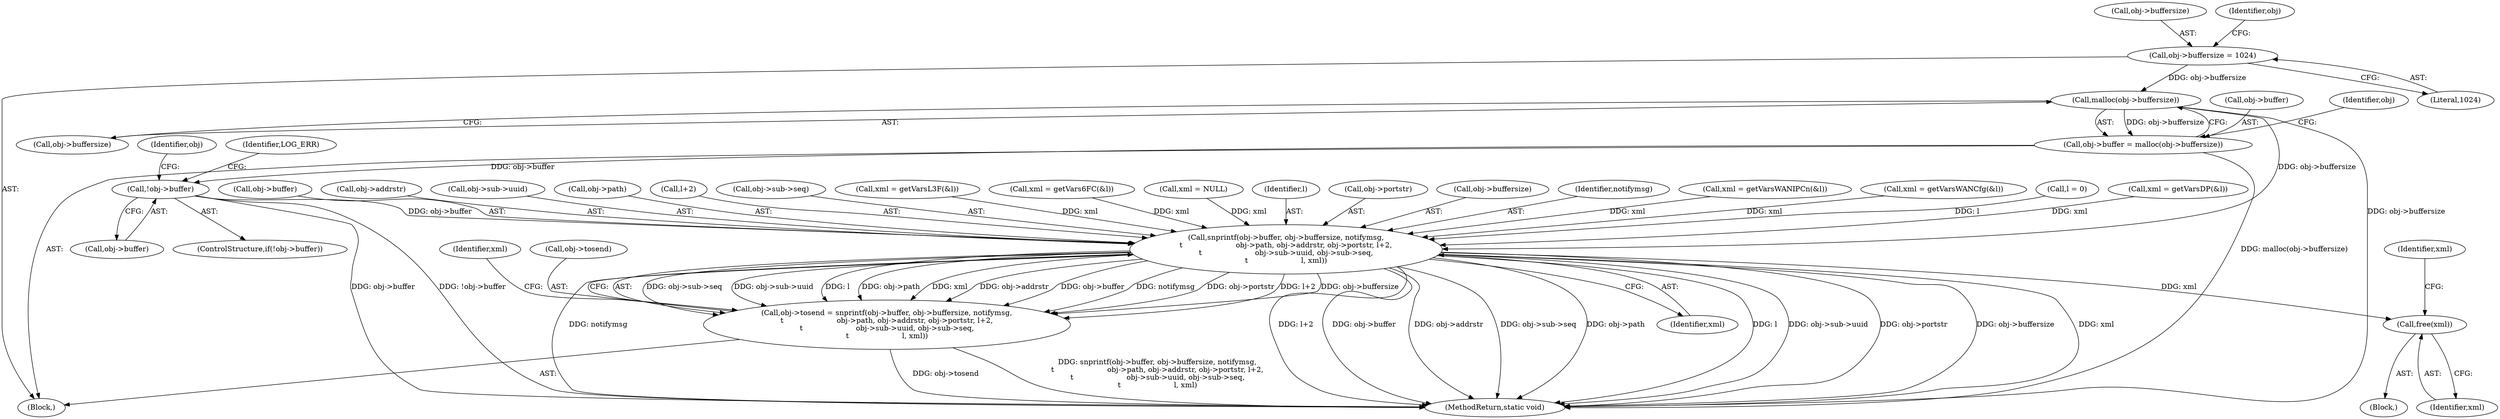 digraph "1_miniupnp_bec6ccec63cadc95655721bc0e1dd49dac759d94@API" {
"1000179" [label="(Call,malloc(obj->buffersize))"];
"1000170" [label="(Call,obj->buffersize = 1024)"];
"1000175" [label="(Call,obj->buffer = malloc(obj->buffersize))"];
"1000184" [label="(Call,!obj->buffer)"];
"1000208" [label="(Call,snprintf(obj->buffer, obj->buffersize, notifymsg,\n\t                       obj->path, obj->addrstr, obj->portstr, l+2,\n\t                       obj->sub->uuid, obj->sub->seq,\n\t                       l, xml))"];
"1000204" [label="(Call,obj->tosend = snprintf(obj->buffer, obj->buffersize, notifymsg,\n\t                       obj->path, obj->addrstr, obj->portstr, l+2,\n\t                       obj->sub->uuid, obj->sub->seq,\n\t                       l, xml))"];
"1000243" [label="(Call,free(xml))"];
"1000205" [label="(Call,obj->tosend)"];
"1000228" [label="(Call,obj->sub->uuid)"];
"1000246" [label="(Identifier,xml)"];
"1000190" [label="(Identifier,LOG_ERR)"];
"1000185" [label="(Call,obj->buffer)"];
"1000175" [label="(Call,obj->buffer = malloc(obj->buffersize))"];
"1000208" [label="(Call,snprintf(obj->buffer, obj->buffersize, notifymsg,\n\t                       obj->path, obj->addrstr, obj->portstr, l+2,\n\t                       obj->sub->uuid, obj->sub->seq,\n\t                       l, xml))"];
"1000176" [label="(Call,obj->buffer)"];
"1000253" [label="(MethodReturn,static void)"];
"1000216" [label="(Call,obj->path)"];
"1000179" [label="(Call,malloc(obj->buffersize))"];
"1000174" [label="(Literal,1024)"];
"1000170" [label="(Call,obj->buffersize = 1024)"];
"1000171" [label="(Call,obj->buffersize)"];
"1000206" [label="(Identifier,obj)"];
"1000225" [label="(Call,l+2)"];
"1000233" [label="(Call,obj->sub->seq)"];
"1000241" [label="(Identifier,xml)"];
"1000239" [label="(Identifier,xml)"];
"1000209" [label="(Call,obj->buffer)"];
"1000180" [label="(Call,obj->buffersize)"];
"1000219" [label="(Call,obj->addrstr)"];
"1000244" [label="(Identifier,xml)"];
"1000186" [label="(Identifier,obj)"];
"1000177" [label="(Identifier,obj)"];
"1000104" [label="(Block,)"];
"1000243" [label="(Call,free(xml))"];
"1000204" [label="(Call,obj->tosend = snprintf(obj->buffer, obj->buffersize, notifymsg,\n\t                       obj->path, obj->addrstr, obj->portstr, l+2,\n\t                       obj->sub->uuid, obj->sub->seq,\n\t                       l, xml))"];
"1000242" [label="(Block,)"];
"1000143" [label="(Call,xml = getVarsL3F(&l))"];
"1000150" [label="(Call,xml = getVars6FC(&l))"];
"1000164" [label="(Call,xml = NULL)"];
"1000238" [label="(Identifier,l)"];
"1000222" [label="(Call,obj->portstr)"];
"1000212" [label="(Call,obj->buffersize)"];
"1000215" [label="(Identifier,notifymsg)"];
"1000184" [label="(Call,!obj->buffer)"];
"1000136" [label="(Call,xml = getVarsWANIPCn(&l))"];
"1000129" [label="(Call,xml = getVarsWANCfg(&l))"];
"1000183" [label="(ControlStructure,if(!obj->buffer))"];
"1000167" [label="(Call,l = 0)"];
"1000157" [label="(Call,xml = getVarsDP(&l))"];
"1000179" -> "1000175"  [label="AST: "];
"1000179" -> "1000180"  [label="CFG: "];
"1000180" -> "1000179"  [label="AST: "];
"1000175" -> "1000179"  [label="CFG: "];
"1000179" -> "1000253"  [label="DDG: obj->buffersize"];
"1000179" -> "1000175"  [label="DDG: obj->buffersize"];
"1000170" -> "1000179"  [label="DDG: obj->buffersize"];
"1000179" -> "1000208"  [label="DDG: obj->buffersize"];
"1000170" -> "1000104"  [label="AST: "];
"1000170" -> "1000174"  [label="CFG: "];
"1000171" -> "1000170"  [label="AST: "];
"1000174" -> "1000170"  [label="AST: "];
"1000177" -> "1000170"  [label="CFG: "];
"1000175" -> "1000104"  [label="AST: "];
"1000176" -> "1000175"  [label="AST: "];
"1000186" -> "1000175"  [label="CFG: "];
"1000175" -> "1000253"  [label="DDG: malloc(obj->buffersize)"];
"1000175" -> "1000184"  [label="DDG: obj->buffer"];
"1000184" -> "1000183"  [label="AST: "];
"1000184" -> "1000185"  [label="CFG: "];
"1000185" -> "1000184"  [label="AST: "];
"1000190" -> "1000184"  [label="CFG: "];
"1000206" -> "1000184"  [label="CFG: "];
"1000184" -> "1000253"  [label="DDG: obj->buffer"];
"1000184" -> "1000253"  [label="DDG: !obj->buffer"];
"1000184" -> "1000208"  [label="DDG: obj->buffer"];
"1000208" -> "1000204"  [label="AST: "];
"1000208" -> "1000239"  [label="CFG: "];
"1000209" -> "1000208"  [label="AST: "];
"1000212" -> "1000208"  [label="AST: "];
"1000215" -> "1000208"  [label="AST: "];
"1000216" -> "1000208"  [label="AST: "];
"1000219" -> "1000208"  [label="AST: "];
"1000222" -> "1000208"  [label="AST: "];
"1000225" -> "1000208"  [label="AST: "];
"1000228" -> "1000208"  [label="AST: "];
"1000233" -> "1000208"  [label="AST: "];
"1000238" -> "1000208"  [label="AST: "];
"1000239" -> "1000208"  [label="AST: "];
"1000204" -> "1000208"  [label="CFG: "];
"1000208" -> "1000253"  [label="DDG: l+2"];
"1000208" -> "1000253"  [label="DDG: obj->buffer"];
"1000208" -> "1000253"  [label="DDG: obj->addrstr"];
"1000208" -> "1000253"  [label="DDG: obj->buffersize"];
"1000208" -> "1000253"  [label="DDG: xml"];
"1000208" -> "1000253"  [label="DDG: obj->sub->seq"];
"1000208" -> "1000253"  [label="DDG: obj->path"];
"1000208" -> "1000253"  [label="DDG: l"];
"1000208" -> "1000253"  [label="DDG: obj->sub->uuid"];
"1000208" -> "1000253"  [label="DDG: obj->portstr"];
"1000208" -> "1000253"  [label="DDG: notifymsg"];
"1000208" -> "1000204"  [label="DDG: obj->sub->seq"];
"1000208" -> "1000204"  [label="DDG: obj->sub->uuid"];
"1000208" -> "1000204"  [label="DDG: l"];
"1000208" -> "1000204"  [label="DDG: obj->path"];
"1000208" -> "1000204"  [label="DDG: xml"];
"1000208" -> "1000204"  [label="DDG: obj->addrstr"];
"1000208" -> "1000204"  [label="DDG: obj->buffer"];
"1000208" -> "1000204"  [label="DDG: notifymsg"];
"1000208" -> "1000204"  [label="DDG: obj->portstr"];
"1000208" -> "1000204"  [label="DDG: l+2"];
"1000208" -> "1000204"  [label="DDG: obj->buffersize"];
"1000167" -> "1000208"  [label="DDG: l"];
"1000129" -> "1000208"  [label="DDG: xml"];
"1000150" -> "1000208"  [label="DDG: xml"];
"1000136" -> "1000208"  [label="DDG: xml"];
"1000164" -> "1000208"  [label="DDG: xml"];
"1000157" -> "1000208"  [label="DDG: xml"];
"1000143" -> "1000208"  [label="DDG: xml"];
"1000208" -> "1000243"  [label="DDG: xml"];
"1000204" -> "1000104"  [label="AST: "];
"1000205" -> "1000204"  [label="AST: "];
"1000241" -> "1000204"  [label="CFG: "];
"1000204" -> "1000253"  [label="DDG: snprintf(obj->buffer, obj->buffersize, notifymsg,\n\t                       obj->path, obj->addrstr, obj->portstr, l+2,\n\t                       obj->sub->uuid, obj->sub->seq,\n\t                       l, xml)"];
"1000204" -> "1000253"  [label="DDG: obj->tosend"];
"1000243" -> "1000242"  [label="AST: "];
"1000243" -> "1000244"  [label="CFG: "];
"1000244" -> "1000243"  [label="AST: "];
"1000246" -> "1000243"  [label="CFG: "];
}
